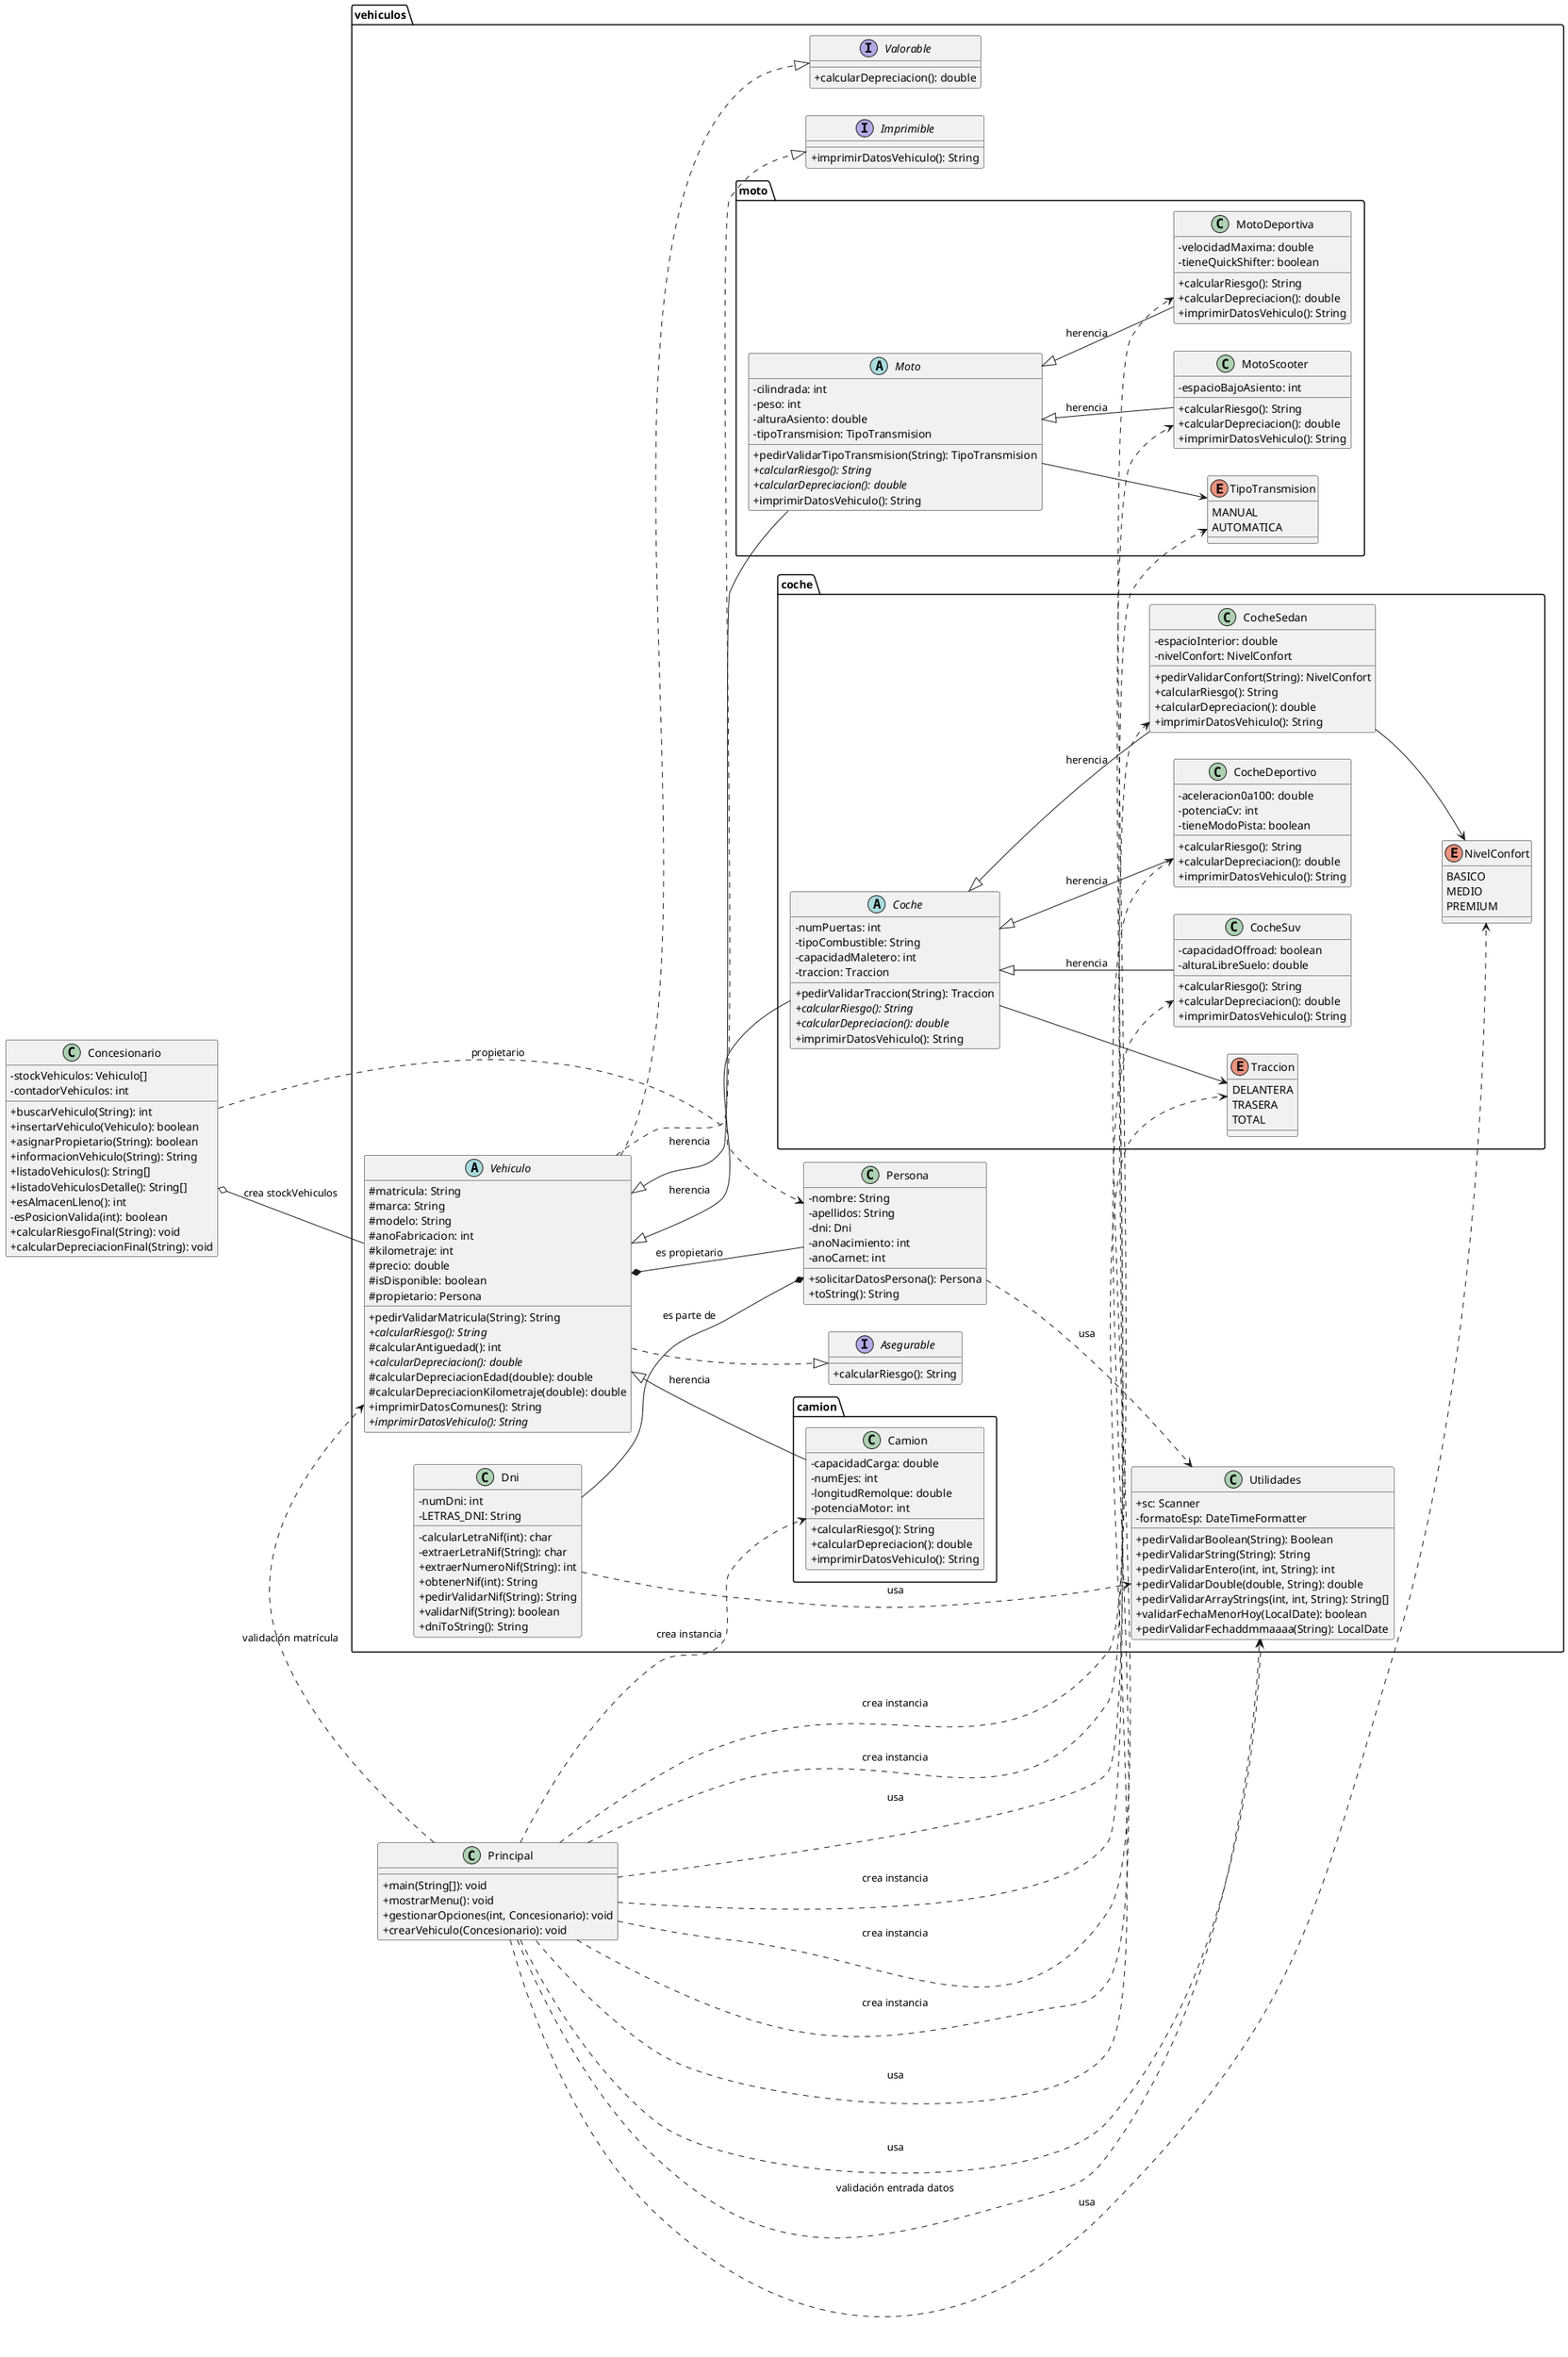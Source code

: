 @startuml
left to right direction
skinparam classAttributeIconSize 0

class Principal {
  + main(String[]): void
  + mostrarMenu(): void
  + gestionarOpciones(int, Concesionario): void
  + crearVehiculo(Concesionario): void
}

class Concesionario {
  - stockVehiculos: Vehiculo[]
  - contadorVehiculos: int
  + buscarVehiculo(String): int
  + insertarVehiculo(Vehiculo): boolean
  + asignarPropietario(String): boolean
  + informacionVehiculo(String): String
  + listadoVehiculos(): String[]
  + listadoVehiculosDetalle(): String[]
  + esAlmacenLleno(): int
  - esPosicionValida(int): boolean
  + calcularRiesgoFinal(String): void
  + calcularDepreciacionFinal(String): void
}

package "vehiculos" {

    abstract class Vehiculo {
      # matricula: String
      # marca: String
      # modelo: String
      # anoFabricacion: int
      # kilometraje: int
      # precio: double
      # isDisponible: boolean
      # propietario: Persona
      + pedirValidarMatricula(String): String
      + {abstract} calcularRiesgo(): String
      # calcularAntiguedad(): int
      + {abstract} calcularDepreciacion(): double
      # calcularDepreciacionEdad(double): double
      # calcularDepreciacionKilometraje(double): double
      + imprimirDatosComunes(): String
      + {abstract} imprimirDatosVehiculo(): String
    }

    class Persona {
      - nombre: String
      - apellidos: String
      - dni: Dni
      - anoNacimiento: int
      - anoCarnet: int
      + solicitarDatosPersona(): Persona
      + toString(): String
    }

    class Dni {
      - numDni: int
      - LETRAS_DNI: String
      - calcularLetraNif(int): char
      - extraerLetraNif(String): char
      + extraerNumeroNif(String): int
      + obtenerNif(int): String
      + pedirValidarNif(String): String
      + validarNif(String): boolean
      + dniToString(): String
    }
    package "camion" {
        class Camion {
          - capacidadCarga: double
          - numEjes: int
          - longitudRemolque: double
          - potenciaMotor: int
          + calcularRiesgo(): String
          + calcularDepreciacion(): double
          + imprimirDatosVehiculo(): String
        }
    }

    package "coche" {

        abstract class Coche {
          - numPuertas: int
          - tipoCombustible: String
          - capacidadMaletero: int
          - traccion: Traccion
          + pedirValidarTraccion(String): Traccion
          + {abstract} calcularRiesgo(): String
          + {abstract} calcularDepreciacion(): double
          + imprimirDatosVehiculo(): String
        }

        class CocheDeportivo {
          - aceleracion0a100: double
          - potenciaCv: int
          - tieneModoPista: boolean
          + calcularRiesgo(): String
          + calcularDepreciacion(): double
          + imprimirDatosVehiculo(): String
        }

        class CocheSedan {
          - espacioInterior: double
          - nivelConfort: NivelConfort
          + pedirValidarConfort(String): NivelConfort
          + calcularRiesgo(): String
          + calcularDepreciacion(): double
          + imprimirDatosVehiculo(): String
        }

        class CocheSuv {
          - capacidadOffroad: boolean
          - alturaLibreSuelo: double
          + calcularRiesgo(): String
          + calcularDepreciacion(): double
          + imprimirDatosVehiculo(): String
        }

        enum NivelConfort{
          BASICO
          MEDIO
          PREMIUM
        }

        enum Traccion {
          DELANTERA
          TRASERA
          TOTAL
        }
    }

    package "moto" {
        enum TipoTransmision{
          MANUAL
          AUTOMATICA
        }

        abstract class Moto {
          - cilindrada: int
          - peso: int
          - alturaAsiento: double
          - tipoTransmision: TipoTransmision
          + pedirValidarTipoTransmision(String): TipoTransmision
          + {abstract} calcularRiesgo(): String
          + {abstract} calcularDepreciacion(): double
          + imprimirDatosVehiculo(): String
        }

        class MotoDeportiva {
          - velocidadMaxima: double
          - tieneQuickShifter: boolean
          + calcularRiesgo(): String
          + calcularDepreciacion(): double
          + imprimirDatosVehiculo(): String
        }

        class MotoScooter {
          - espacioBajoAsiento: int
          + calcularRiesgo(): String
          + calcularDepreciacion(): double
          + imprimirDatosVehiculo(): String
        }
    }

    class Utilidades {
      + sc: Scanner
      - formatoEsp: DateTimeFormatter
      + pedirValidarBoolean(String): Boolean
      + pedirValidarString(String): String
      + pedirValidarEntero(int, int, String): int
      + pedirValidarDouble(double, String): double
      + pedirValidarArrayStrings(int, int, String): String[]
      + validarFechaMenorHoy(LocalDate): boolean
      + pedirValidarFechaddmmaaaa(String): LocalDate
    }

    interface Imprimible {
      + imprimirDatosVehiculo(): String
    }

    interface Valorable {
      + calcularDepreciacion(): double
    }
    interface Asegurable {
      + calcularRiesgo(): String
    }
}


Principal ..> Camion : crea instancia
Principal ..> CocheDeportivo : crea instancia
Principal ..> CocheSedan : crea instancia
Principal ..> CocheSuv : crea instancia
Principal ..> MotoDeportiva : crea instancia
Principal ..> MotoScooter : crea instancia

Principal ..> Utilidades : usa

Principal ..> Vehiculo : validación matrícula
Principal ..> Utilidades : validación entrada datos

Principal ..> Traccion : usa
Principal ..> NivelConfort : usa
Principal ..> TipoTransmision : usa

Concesionario o-- Vehiculo : crea stockVehiculos
Concesionario ..> Persona : propietario

Vehiculo *-- Persona : es propietario
Persona ..> Utilidades : usa
Dni --* Persona : es parte de
Dni ..> Utilidades : usa

Vehiculo <|-- Camion :herencia

Vehiculo <|-- Coche :herencia
Coche <|-- CocheDeportivo :herencia
Coche <|-- CocheSedan :herencia
Coche <|-- CocheSuv :herencia
Coche --> Traccion
CocheSedan --> NivelConfort

Vehiculo <|-- Moto :herencia
Moto <|-- MotoDeportiva :herencia
Moto <|-- MotoScooter :herencia
Moto --> TipoTransmision

Vehiculo ..|> Asegurable
Vehiculo ..|> Imprimible
Vehiculo ..|> Valorable

@enduml